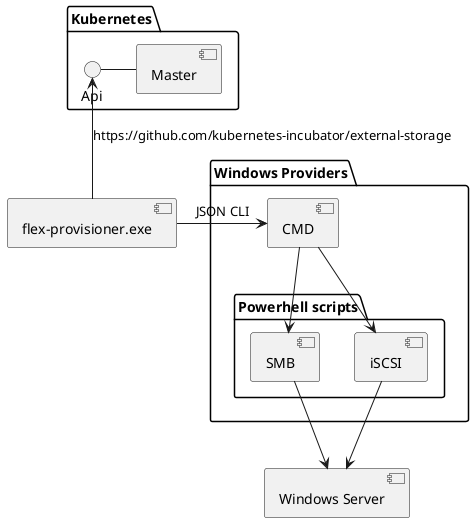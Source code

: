 @startuml
package "Kubernetes" {
[Master] as master
interface "Api" as api
}


[flex-provisioner.exe] as prov

[Windows Server] as stor

package "Windows Providers" as providers {
    [CMD]
    package "Powerhell scripts" {
        [SMB] as smbprovider
        [iSCSI] as iscsiprovider
        }
} 
' note right of CMD : forwards to approriate powershell script
CMD --> smbprovider
CMD --> iscsiprovider
smbprovider --> stor
iscsiprovider --> stor



master -left- api

prov -up-> api : https://github.com/kubernetes-incubator/external-storage

prov -right-> CMD : JSON CLI



@enduml
